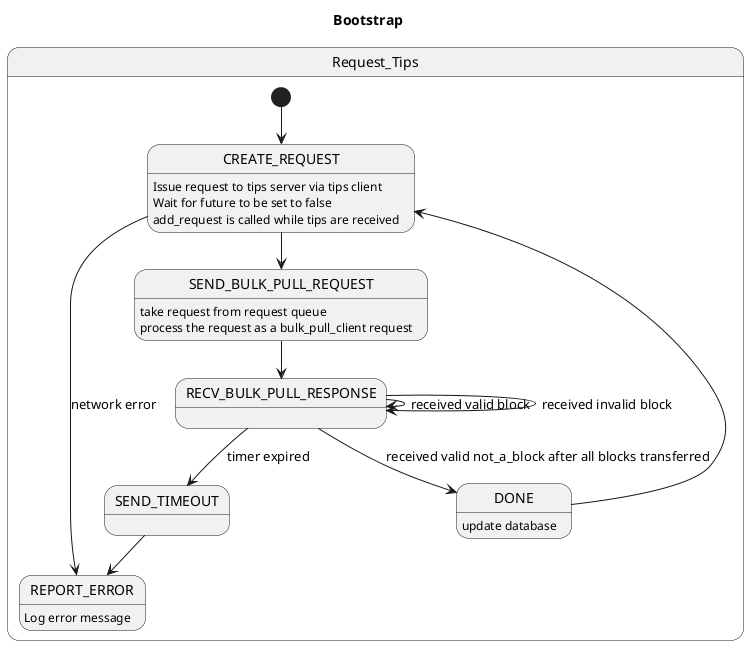 @startuml

Title Bootstrap

State Request_Tips {
	[*] --> CREATE_REQUEST

	CREATE_REQUEST --> REPORT_ERROR : network error
	CREATE_REQUEST : Issue request to tips server via tips client
	CREATE_REQUEST : Wait for future to be set to false
    CREATE_REQUEST : add_request is called while tips are received
	CREATE_REQUEST --> SEND_BULK_PULL_REQUEST

	SEND_BULK_PULL_REQUEST : take request from request queue
	SEND_BULK_PULL_REQUEST : process the request as a bulk_pull_client request
	SEND_BULK_PULL_REQUEST --> RECV_BULK_PULL_RESPONSE

	RECV_BULK_PULL_RESPONSE--> SEND_TIMEOUT : timer expired
	RECV_BULK_PULL_RESPONSE--> DONE : received valid not_a_block after all blocks transferred
	RECV_BULK_PULL_RESPONSE--> RECV_BULK_PULL_RESPONSE : received valid block
	RECV_BULK_PULL_RESPONSE--> RECV_BULK_PULL_RESPONSE : received invalid block

	SEND_TIMEOUT --> REPORT_ERROR

	DONE : update database
    DONE-->CREATE_REQUEST

	REPORT_ERROR : Log error message
}
@enduml
